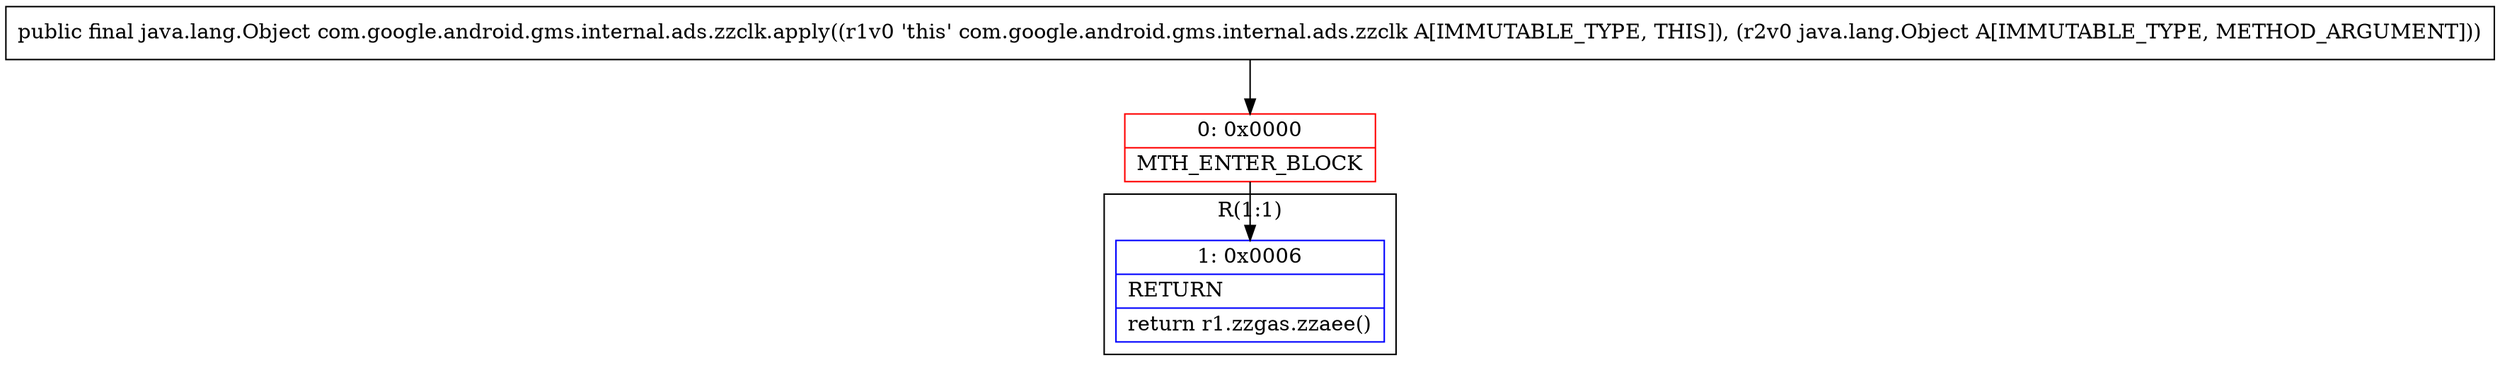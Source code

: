 digraph "CFG forcom.google.android.gms.internal.ads.zzclk.apply(Ljava\/lang\/Object;)Ljava\/lang\/Object;" {
subgraph cluster_Region_1085422670 {
label = "R(1:1)";
node [shape=record,color=blue];
Node_1 [shape=record,label="{1\:\ 0x0006|RETURN\l|return r1.zzgas.zzaee()\l}"];
}
Node_0 [shape=record,color=red,label="{0\:\ 0x0000|MTH_ENTER_BLOCK\l}"];
MethodNode[shape=record,label="{public final java.lang.Object com.google.android.gms.internal.ads.zzclk.apply((r1v0 'this' com.google.android.gms.internal.ads.zzclk A[IMMUTABLE_TYPE, THIS]), (r2v0 java.lang.Object A[IMMUTABLE_TYPE, METHOD_ARGUMENT])) }"];
MethodNode -> Node_0;
Node_0 -> Node_1;
}

